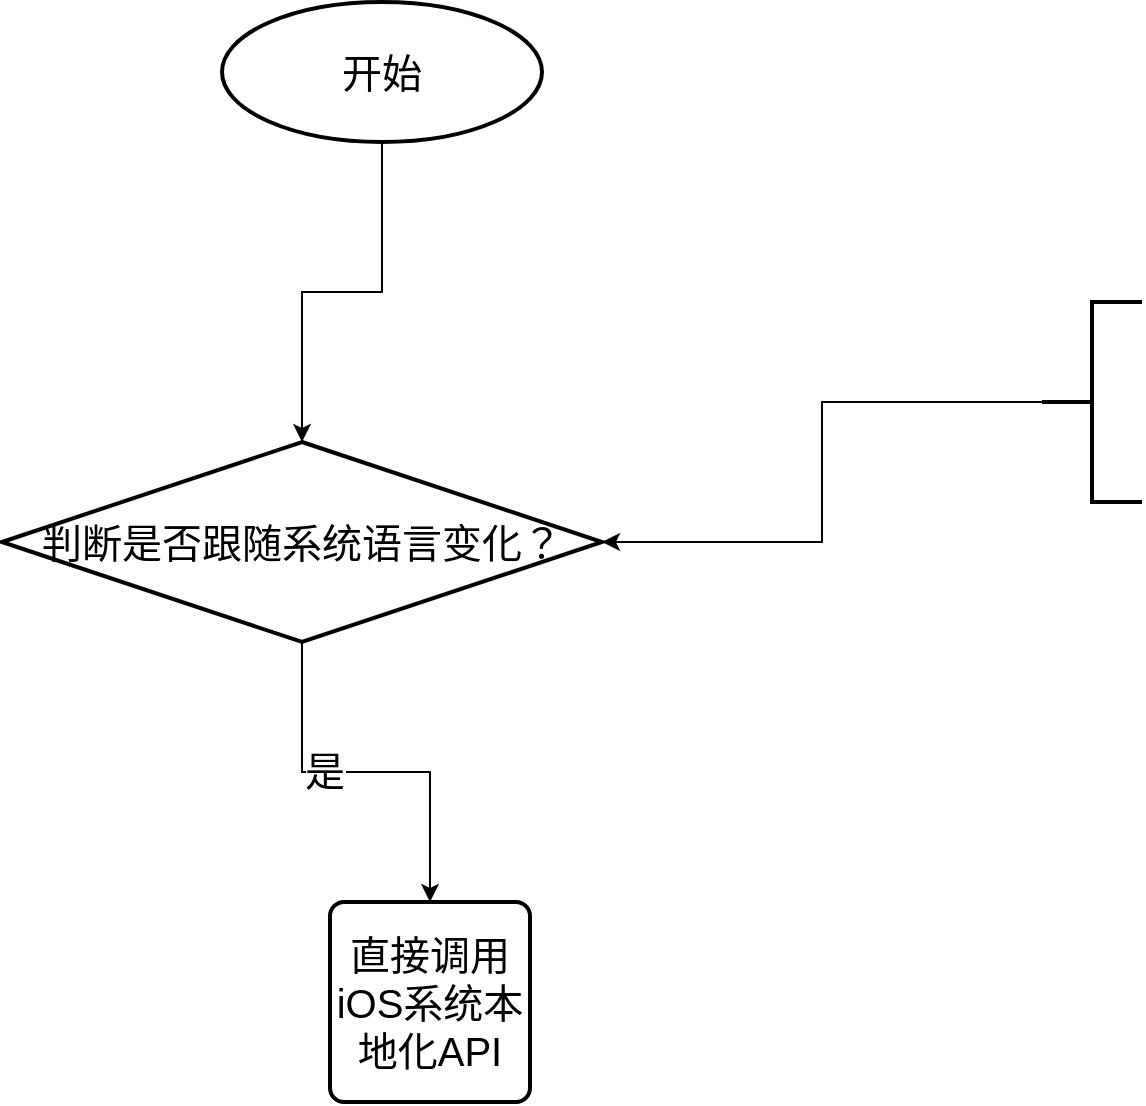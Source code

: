 <mxfile version="14.6.13" type="device"><diagram id="mm6gyMy3mVLoaux0FZ7f" name="第 1 页"><mxGraphModel dx="1106" dy="783" grid="1" gridSize="10" guides="1" tooltips="1" connect="1" arrows="1" fold="1" page="1" pageScale="1" pageWidth="827" pageHeight="1169" math="0" shadow="0"><root><mxCell id="0"/><mxCell id="1" parent="0"/><mxCell id="JGrU2NuGQCPINqQcS5t1-4" style="edgeStyle=orthogonalEdgeStyle;rounded=0;orthogonalLoop=1;jettySize=auto;html=1;fontSize=20;" edge="1" parent="1" source="JGrU2NuGQCPINqQcS5t1-1" target="JGrU2NuGQCPINqQcS5t1-3"><mxGeometry relative="1" as="geometry"/></mxCell><mxCell id="JGrU2NuGQCPINqQcS5t1-1" value="开始" style="strokeWidth=2;html=1;shape=mxgraph.flowchart.start_1;whiteSpace=wrap;fontSize=20;" vertex="1" parent="1"><mxGeometry x="310" y="60" width="160" height="70" as="geometry"/></mxCell><mxCell id="JGrU2NuGQCPINqQcS5t1-6" style="edgeStyle=orthogonalEdgeStyle;rounded=0;orthogonalLoop=1;jettySize=auto;html=1;fontSize=20;" edge="1" parent="1" source="JGrU2NuGQCPINqQcS5t1-3" target="JGrU2NuGQCPINqQcS5t1-5"><mxGeometry relative="1" as="geometry"/></mxCell><mxCell id="JGrU2NuGQCPINqQcS5t1-7" value="是" style="edgeLabel;html=1;align=center;verticalAlign=middle;resizable=0;points=[];fontSize=20;" vertex="1" connectable="0" parent="JGrU2NuGQCPINqQcS5t1-6"><mxGeometry x="-0.222" y="1" relative="1" as="geometry"><mxPoint as="offset"/></mxGeometry></mxCell><mxCell id="JGrU2NuGQCPINqQcS5t1-3" value="判断是否跟随系统语言变化？" style="strokeWidth=2;html=1;shape=mxgraph.flowchart.decision;whiteSpace=wrap;fontSize=20;" vertex="1" parent="1"><mxGeometry x="200" y="280" width="300" height="100" as="geometry"/></mxCell><mxCell id="JGrU2NuGQCPINqQcS5t1-5" value="直接调用iOS系统本地化API" style="rounded=1;whiteSpace=wrap;html=1;absoluteArcSize=1;arcSize=14;strokeWidth=2;fontSize=20;" vertex="1" parent="1"><mxGeometry x="364" y="510" width="100" height="100" as="geometry"/></mxCell><mxCell id="JGrU2NuGQCPINqQcS5t1-10" style="edgeStyle=orthogonalEdgeStyle;rounded=0;orthogonalLoop=1;jettySize=auto;html=1;fontSize=20;" edge="1" parent="1" source="JGrU2NuGQCPINqQcS5t1-9" target="JGrU2NuGQCPINqQcS5t1-3"><mxGeometry relative="1" as="geometry"/></mxCell><mxCell id="JGrU2NuGQCPINqQcS5t1-9" value="" style="strokeWidth=2;html=1;shape=mxgraph.flowchart.annotation_2;align=left;labelPosition=right;pointerEvents=1;fontSize=20;" vertex="1" parent="1"><mxGeometry x="720" y="210" width="50" height="100" as="geometry"/></mxCell></root></mxGraphModel></diagram></mxfile>